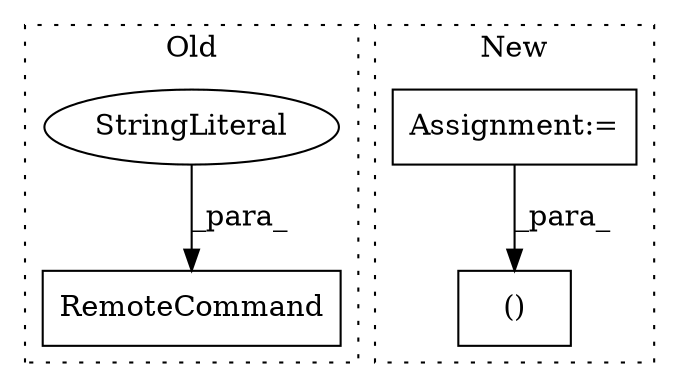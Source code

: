 digraph G {
subgraph cluster0 {
1 [label="RemoteCommand" a="32" s="253,359" l="14,1" shape="box"];
3 [label="StringLiteral" a="45" s="267" l="92" shape="ellipse"];
label = "Old";
style="dotted";
}
subgraph cluster1 {
2 [label="()" a="106" s="418" l="49" shape="box"];
4 [label="Assignment:=" a="7" s="116" l="7" shape="box"];
label = "New";
style="dotted";
}
3 -> 1 [label="_para_"];
4 -> 2 [label="_para_"];
}